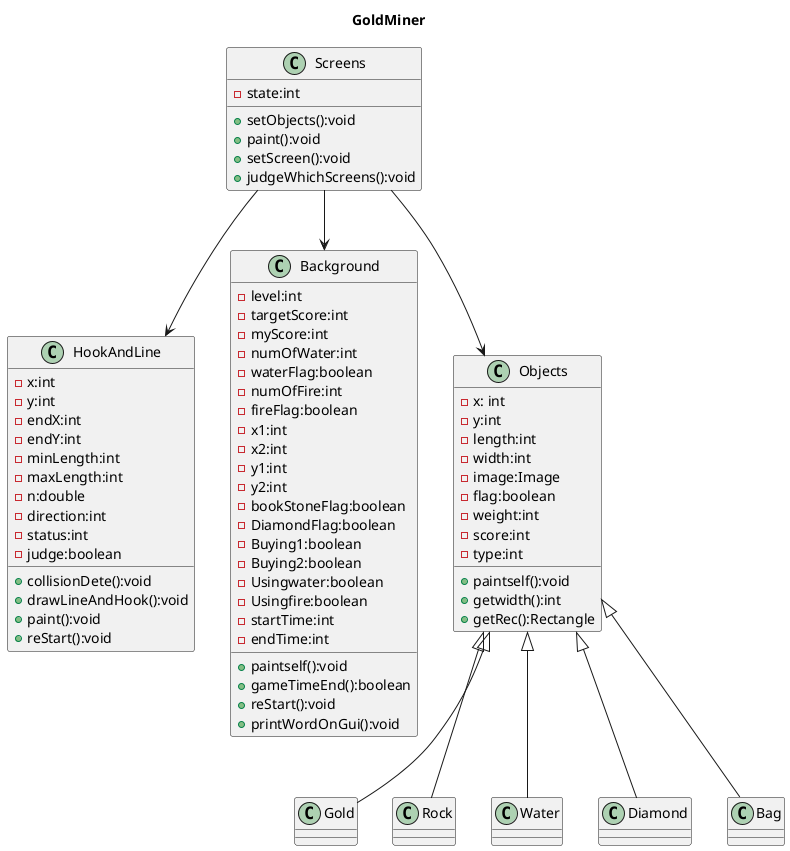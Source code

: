 @startuml
'https://plantuml.com/class-diagram

title GoldMiner

Screens --> HookAndLine
Screens --> Background
Objects <|-- Gold
Objects <|-- Rock
Objects <|-- Water
Objects <|-- Diamond
Objects <|-- Bag
Screens --> Objects

class Gold {


}

class Rock {

}


class Water {

}

class Diamond {

}

class Bag {

}


class HookAndLine {
-x:int
-y:int
-endX:int
-endY:int
-minLength:int
-maxLength:int
-n:double
-direction:int
-status:int
-judge:boolean
+collisionDete():void
+drawLineAndHook():void
+paint():void
+reStart():void
}

class Objects {
-x: int
-y:int
-length:int
-width:int
-image:Image
-flag:boolean
-weight:int
-score:int
-type:int
+paintself():void
+getwidth():int
+getRec():Rectangle
}

class Screens {
-state:int
+setObjects():void
+paint():void
+setScreen():void
+judgeWhichScreens():void
}

class Background {

-level:int
-targetScore:int
-myScore:int
-numOfWater:int
-waterFlag:boolean
-numOfFire:int
-fireFlag:boolean
-x1:int
-x2:int
-y1:int
-y2:int
-bookStoneFlag:boolean
-DiamondFlag:boolean
-Buying1:boolean
-Buying2:boolean
-Usingwater:boolean
-Usingfire:boolean
-startTime:int
-endTime:int
+paintself():void
+gameTimeEnd():boolean
+reStart():void
+printWordOnGui():void
}

@enduml
